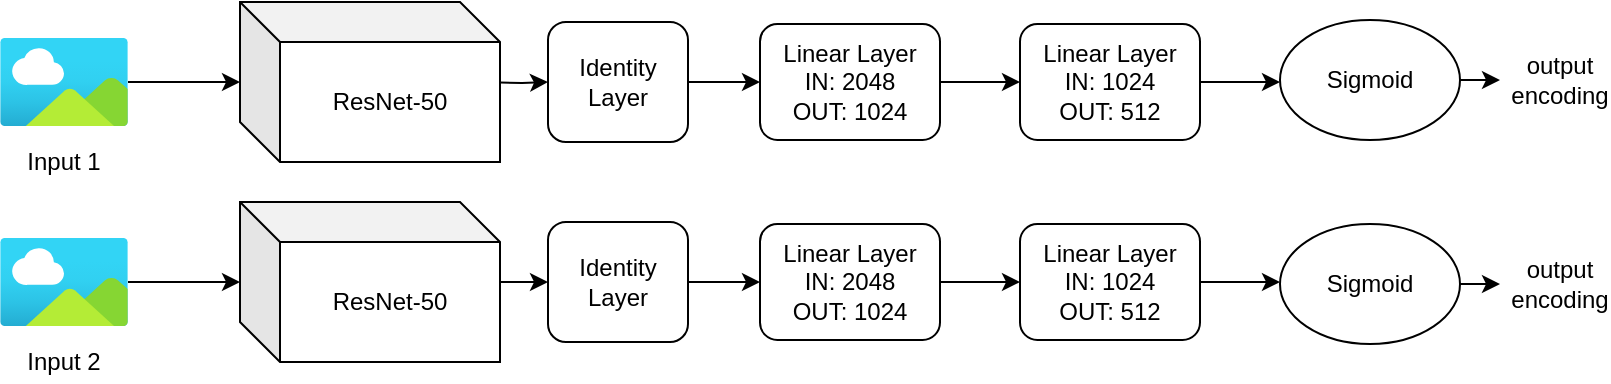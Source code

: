 <mxfile>
    <diagram id="R6D-UDAuw38o1xKsIl-p" name="Pagina-1">
        <mxGraphModel dx="996" dy="790" grid="1" gridSize="10" guides="1" tooltips="1" connect="1" arrows="1" fold="1" page="1" pageScale="1" pageWidth="827" pageHeight="1169" math="0" shadow="0">
            <root>
                <mxCell id="0"/>
                <mxCell id="1" parent="0"/>
                <mxCell id="10" style="edgeStyle=orthogonalEdgeStyle;rounded=0;orthogonalLoop=1;jettySize=auto;html=1;" edge="1" parent="1" target="4">
                    <mxGeometry relative="1" as="geometry">
                        <mxPoint x="250" y="190" as="sourcePoint"/>
                    </mxGeometry>
                </mxCell>
                <mxCell id="11" style="edgeStyle=orthogonalEdgeStyle;rounded=0;orthogonalLoop=1;jettySize=auto;html=1;entryX=0;entryY=0.5;entryDx=0;entryDy=0;" edge="1" parent="1" target="5">
                    <mxGeometry relative="1" as="geometry">
                        <mxPoint x="250" y="290" as="sourcePoint"/>
                    </mxGeometry>
                </mxCell>
                <mxCell id="14" style="edgeStyle=orthogonalEdgeStyle;rounded=0;orthogonalLoop=1;jettySize=auto;html=1;" edge="1" parent="1" source="4">
                    <mxGeometry relative="1" as="geometry">
                        <mxPoint x="390" y="190" as="targetPoint"/>
                    </mxGeometry>
                </mxCell>
                <mxCell id="4" value="Identity Layer" style="rounded=1;whiteSpace=wrap;html=1;" vertex="1" parent="1">
                    <mxGeometry x="284" y="160" width="70" height="60" as="geometry"/>
                </mxCell>
                <mxCell id="20" style="edgeStyle=orthogonalEdgeStyle;rounded=0;orthogonalLoop=1;jettySize=auto;html=1;entryX=0;entryY=0.5;entryDx=0;entryDy=0;" edge="1" parent="1" source="5" target="17">
                    <mxGeometry relative="1" as="geometry"/>
                </mxCell>
                <mxCell id="5" value="Identity Layer" style="rounded=1;whiteSpace=wrap;html=1;" vertex="1" parent="1">
                    <mxGeometry x="284" y="260" width="70" height="60" as="geometry"/>
                </mxCell>
                <mxCell id="29" style="edgeStyle=orthogonalEdgeStyle;rounded=0;orthogonalLoop=1;jettySize=auto;html=1;" edge="1" parent="1" source="6" target="23">
                    <mxGeometry relative="1" as="geometry"/>
                </mxCell>
                <mxCell id="6" value="" style="aspect=fixed;html=1;points=[];align=center;image;fontSize=12;image=img/lib/azure2/general/Image.svg;" vertex="1" parent="1">
                    <mxGeometry x="10" y="168" width="64" height="44" as="geometry"/>
                </mxCell>
                <mxCell id="30" style="edgeStyle=orthogonalEdgeStyle;rounded=0;orthogonalLoop=1;jettySize=auto;html=1;" edge="1" parent="1" source="7" target="24">
                    <mxGeometry relative="1" as="geometry"/>
                </mxCell>
                <mxCell id="7" value="" style="aspect=fixed;html=1;points=[];align=center;image;fontSize=12;image=img/lib/azure2/general/Image.svg;" vertex="1" parent="1">
                    <mxGeometry x="10" y="268" width="64" height="44" as="geometry"/>
                </mxCell>
                <mxCell id="12" value="Input 1" style="text;html=1;strokeColor=none;fillColor=none;align=center;verticalAlign=middle;whiteSpace=wrap;rounded=0;" vertex="1" parent="1">
                    <mxGeometry x="22" y="220" width="40" height="20" as="geometry"/>
                </mxCell>
                <mxCell id="13" value="Input 2" style="text;html=1;strokeColor=none;fillColor=none;align=center;verticalAlign=middle;whiteSpace=wrap;rounded=0;" vertex="1" parent="1">
                    <mxGeometry x="22" y="320" width="40" height="20" as="geometry"/>
                </mxCell>
                <mxCell id="22" style="edgeStyle=orthogonalEdgeStyle;rounded=0;orthogonalLoop=1;jettySize=auto;html=1;" edge="1" parent="1" source="15" target="16">
                    <mxGeometry relative="1" as="geometry"/>
                </mxCell>
                <mxCell id="15" value="Linear Layer&lt;br&gt;IN: 2048&lt;br&gt;OUT: 1024" style="rounded=1;whiteSpace=wrap;html=1;" vertex="1" parent="1">
                    <mxGeometry x="390" y="161" width="90" height="58" as="geometry"/>
                </mxCell>
                <mxCell id="27" style="edgeStyle=orthogonalEdgeStyle;rounded=0;orthogonalLoop=1;jettySize=auto;html=1;" edge="1" parent="1" source="16">
                    <mxGeometry relative="1" as="geometry">
                        <mxPoint x="650" y="190" as="targetPoint"/>
                    </mxGeometry>
                </mxCell>
                <mxCell id="16" value="Linear Layer&lt;br&gt;IN: 1024&lt;br&gt;OUT: 512" style="rounded=1;whiteSpace=wrap;html=1;" vertex="1" parent="1">
                    <mxGeometry x="520" y="161" width="90" height="58" as="geometry"/>
                </mxCell>
                <mxCell id="21" style="edgeStyle=orthogonalEdgeStyle;rounded=0;orthogonalLoop=1;jettySize=auto;html=1;" edge="1" parent="1" source="17" target="18">
                    <mxGeometry relative="1" as="geometry"/>
                </mxCell>
                <mxCell id="17" value="Linear Layer&lt;br&gt;IN: 2048&lt;br&gt;OUT: 1024" style="rounded=1;whiteSpace=wrap;html=1;" vertex="1" parent="1">
                    <mxGeometry x="390" y="261" width="90" height="58" as="geometry"/>
                </mxCell>
                <mxCell id="28" style="edgeStyle=orthogonalEdgeStyle;rounded=0;orthogonalLoop=1;jettySize=auto;html=1;entryX=0;entryY=0.5;entryDx=0;entryDy=0;" edge="1" parent="1" source="18">
                    <mxGeometry relative="1" as="geometry">
                        <mxPoint x="650" y="290" as="targetPoint"/>
                    </mxGeometry>
                </mxCell>
                <mxCell id="18" value="Linear Layer&lt;br&gt;IN: 1024&lt;br&gt;OUT: 512" style="rounded=1;whiteSpace=wrap;html=1;" vertex="1" parent="1">
                    <mxGeometry x="520" y="261" width="90" height="58" as="geometry"/>
                </mxCell>
                <mxCell id="23" value="&lt;span&gt;ResNet-50&lt;/span&gt;" style="shape=cube;whiteSpace=wrap;html=1;boundedLbl=1;backgroundOutline=1;darkOpacity=0.05;darkOpacity2=0.1;" vertex="1" parent="1">
                    <mxGeometry x="130" y="150" width="130" height="80" as="geometry"/>
                </mxCell>
                <mxCell id="24" value="&lt;span&gt;ResNet-50&lt;/span&gt;" style="shape=cube;whiteSpace=wrap;html=1;boundedLbl=1;backgroundOutline=1;darkOpacity=0.05;darkOpacity2=0.1;" vertex="1" parent="1">
                    <mxGeometry x="130" y="250" width="130" height="80" as="geometry"/>
                </mxCell>
                <mxCell id="34" style="edgeStyle=orthogonalEdgeStyle;rounded=0;orthogonalLoop=1;jettySize=auto;html=1;" edge="1" parent="1" source="25">
                    <mxGeometry relative="1" as="geometry">
                        <mxPoint x="760" y="189" as="targetPoint"/>
                    </mxGeometry>
                </mxCell>
                <mxCell id="25" value="Sigmoid" style="ellipse;whiteSpace=wrap;html=1;" vertex="1" parent="1">
                    <mxGeometry x="650" y="159" width="90" height="60" as="geometry"/>
                </mxCell>
                <mxCell id="31" value="output encoding" style="text;html=1;strokeColor=none;fillColor=none;align=center;verticalAlign=middle;whiteSpace=wrap;rounded=0;" vertex="1" parent="1">
                    <mxGeometry x="770" y="179" width="40" height="20" as="geometry"/>
                </mxCell>
                <mxCell id="35" style="edgeStyle=orthogonalEdgeStyle;rounded=0;orthogonalLoop=1;jettySize=auto;html=1;" edge="1" parent="1" source="36">
                    <mxGeometry relative="1" as="geometry">
                        <mxPoint x="760" y="291" as="targetPoint"/>
                    </mxGeometry>
                </mxCell>
                <mxCell id="36" value="Sigmoid" style="ellipse;whiteSpace=wrap;html=1;" vertex="1" parent="1">
                    <mxGeometry x="650" y="261" width="90" height="60" as="geometry"/>
                </mxCell>
                <mxCell id="37" value="output encoding" style="text;html=1;strokeColor=none;fillColor=none;align=center;verticalAlign=middle;whiteSpace=wrap;rounded=0;" vertex="1" parent="1">
                    <mxGeometry x="770" y="281" width="40" height="20" as="geometry"/>
                </mxCell>
            </root>
        </mxGraphModel>
    </diagram>
</mxfile>